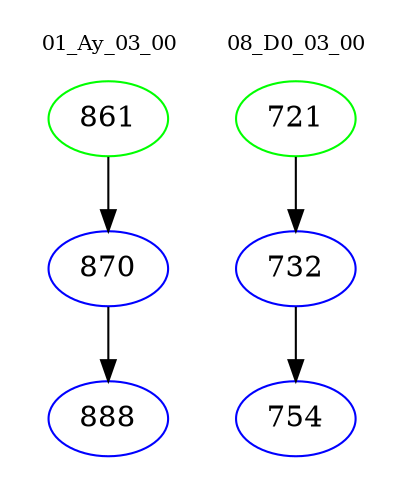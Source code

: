 digraph{
subgraph cluster_0 {
color = white
label = "01_Ay_03_00";
fontsize=10;
T0_861 [label="861", color="green"]
T0_861 -> T0_870 [color="black"]
T0_870 [label="870", color="blue"]
T0_870 -> T0_888 [color="black"]
T0_888 [label="888", color="blue"]
}
subgraph cluster_1 {
color = white
label = "08_D0_03_00";
fontsize=10;
T1_721 [label="721", color="green"]
T1_721 -> T1_732 [color="black"]
T1_732 [label="732", color="blue"]
T1_732 -> T1_754 [color="black"]
T1_754 [label="754", color="blue"]
}
}
